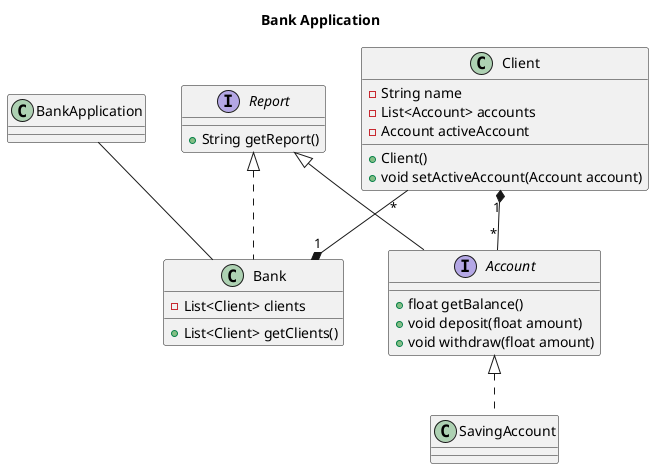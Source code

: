 @startuml
skinparam shadowing false

title Bank Application

class BankApplication

class Client {
  -String name
  -List<Account> accounts
  -Account activeAccount
  +Client()
  +void setActiveAccount(Account account)
}

interface Report {
  +String getReport()
}

class Bank {
  -List<Client> clients
  +List<Client> getClients()
}

interface Account {
  +float getBalance()
  +void deposit(float amount)
  +void withdraw(float amount)
}

class SavingAccount

Client "1" *-- "*" Account
Client "*" --* "1" Bank
Report  <|-- Account
Account <|.. SavingAccount
Report <|.. Bank
BankApplication -- Bank

@enduml